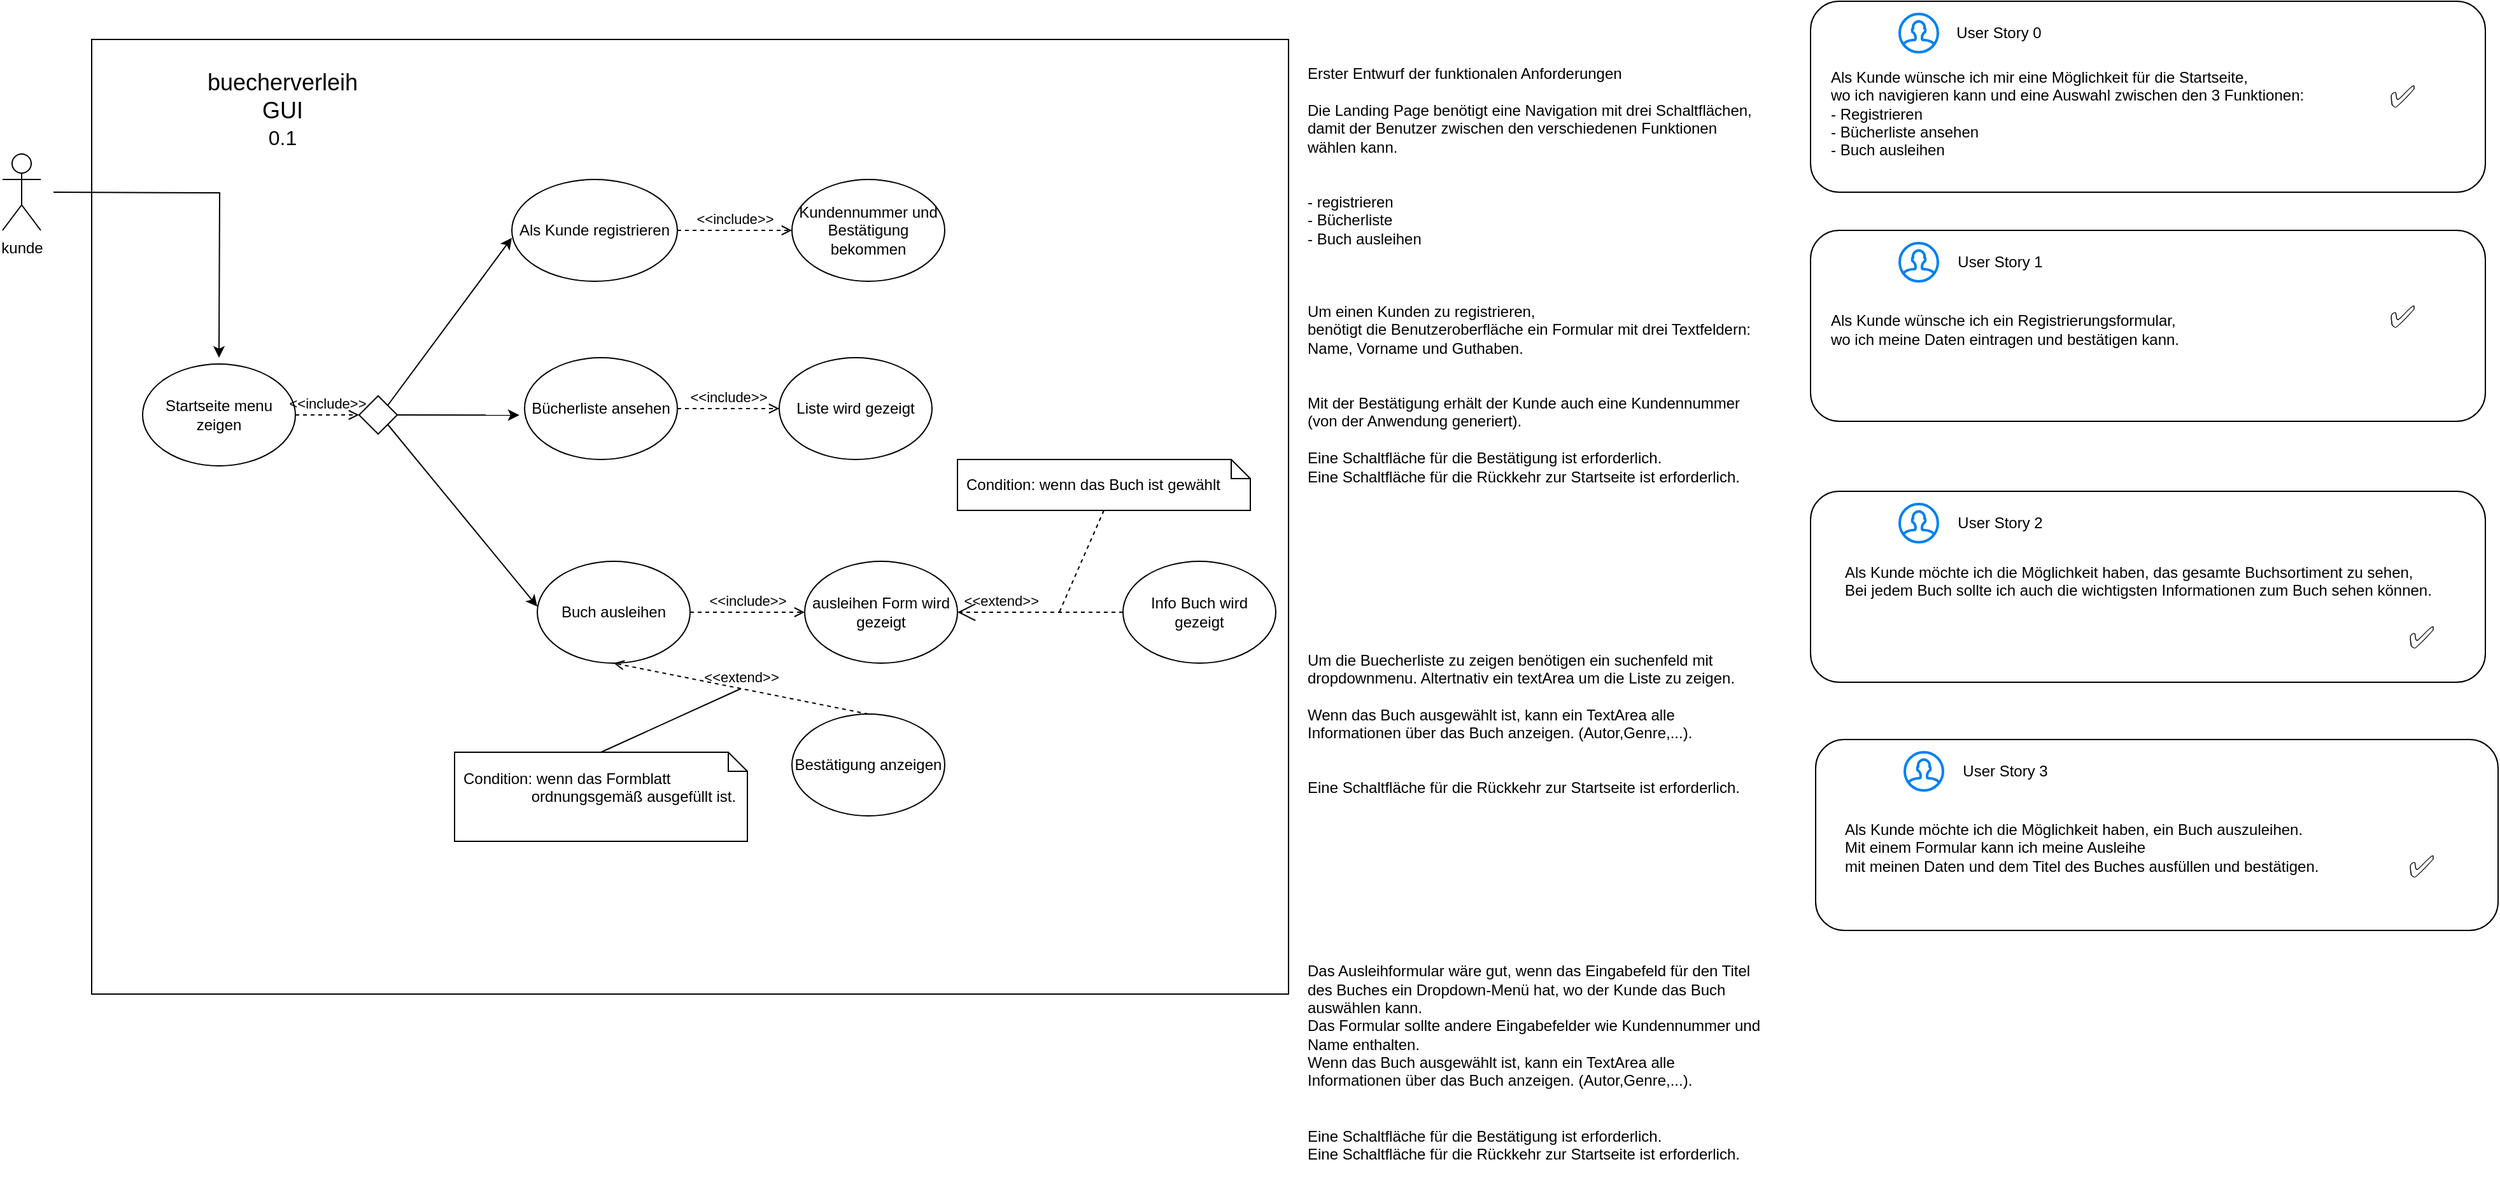 <mxfile version="22.0.0" type="device">
  <diagram name="Seite-1" id="uxTLcfkTgohi3he8zT08">
    <mxGraphModel dx="2276" dy="689" grid="1" gridSize="10" guides="1" tooltips="1" connect="1" arrows="1" fold="1" page="1" pageScale="1" pageWidth="827" pageHeight="1169" math="0" shadow="0">
      <root>
        <mxCell id="0" />
        <mxCell id="1" parent="0" />
        <mxCell id="-Hhe_IaTKdPIlDTNNeOO-61" value="" style="rounded=1;whiteSpace=wrap;html=1;" parent="1" vertex="1">
          <mxGeometry x="1170" y="50" width="530" height="150" as="geometry" />
        </mxCell>
        <mxCell id="-Hhe_IaTKdPIlDTNNeOO-51" value="" style="rounded=0;whiteSpace=wrap;html=1;" parent="1" vertex="1">
          <mxGeometry x="-180" y="80" width="940" height="750" as="geometry" />
        </mxCell>
        <mxCell id="-Hhe_IaTKdPIlDTNNeOO-38" style="edgeStyle=orthogonalEdgeStyle;rounded=0;orthogonalLoop=1;jettySize=auto;html=1;" parent="1" edge="1">
          <mxGeometry relative="1" as="geometry">
            <mxPoint x="-80" y="330" as="targetPoint" />
            <mxPoint x="-210" y="200" as="sourcePoint" />
          </mxGeometry>
        </mxCell>
        <mxCell id="-Hhe_IaTKdPIlDTNNeOO-1" value="&lt;div&gt;kunde&lt;/div&gt;&lt;div&gt;&lt;br&gt;&lt;/div&gt;" style="shape=umlActor;verticalLabelPosition=bottom;verticalAlign=top;html=1;" parent="1" vertex="1">
          <mxGeometry x="-250" y="170" width="30" height="60" as="geometry" />
        </mxCell>
        <mxCell id="-Hhe_IaTKdPIlDTNNeOO-2" value="Als Kunde registrieren" style="ellipse;whiteSpace=wrap;html=1;" parent="1" vertex="1">
          <mxGeometry x="150" y="190" width="130" height="80" as="geometry" />
        </mxCell>
        <mxCell id="-Hhe_IaTKdPIlDTNNeOO-5" value="Kundennummer und Bestätigung bekommen" style="ellipse;whiteSpace=wrap;html=1;" parent="1" vertex="1">
          <mxGeometry x="370" y="190" width="120" height="80" as="geometry" />
        </mxCell>
        <mxCell id="-Hhe_IaTKdPIlDTNNeOO-6" value="&amp;lt;&amp;lt;include&amp;gt;&amp;gt;" style="html=1;verticalAlign=bottom;labelBackgroundColor=none;endArrow=open;endFill=0;dashed=1;rounded=0;exitX=1;exitY=0.5;exitDx=0;exitDy=0;entryX=0;entryY=0.5;entryDx=0;entryDy=0;" parent="1" source="-Hhe_IaTKdPIlDTNNeOO-2" target="-Hhe_IaTKdPIlDTNNeOO-5" edge="1">
          <mxGeometry width="160" relative="1" as="geometry">
            <mxPoint x="140" y="430" as="sourcePoint" />
            <mxPoint x="300" y="430" as="targetPoint" />
          </mxGeometry>
        </mxCell>
        <mxCell id="-Hhe_IaTKdPIlDTNNeOO-7" value="&lt;div&gt;&lt;font style=&quot;font-size: 18px;&quot;&gt;buecherverleih GUI &lt;br&gt;&lt;/font&gt;&lt;/div&gt;&lt;div&gt;&lt;font size=&quot;3&quot;&gt;0.1&lt;/font&gt;&lt;/div&gt;" style="text;html=1;strokeColor=none;fillColor=none;align=center;verticalAlign=middle;whiteSpace=wrap;rounded=0;" parent="1" vertex="1">
          <mxGeometry x="-60" y="120" width="60" height="30" as="geometry" />
        </mxCell>
        <mxCell id="-Hhe_IaTKdPIlDTNNeOO-9" value="Bücherliste ansehen&lt;br&gt;" style="ellipse;whiteSpace=wrap;html=1;" parent="1" vertex="1">
          <mxGeometry x="160" y="330" width="120" height="80" as="geometry" />
        </mxCell>
        <mxCell id="-Hhe_IaTKdPIlDTNNeOO-11" value="Buch ausleihen" style="ellipse;whiteSpace=wrap;html=1;" parent="1" vertex="1">
          <mxGeometry x="170" y="490" width="120" height="80" as="geometry" />
        </mxCell>
        <mxCell id="-Hhe_IaTKdPIlDTNNeOO-14" value="Bestätigung anzeigen" style="ellipse;whiteSpace=wrap;html=1;" parent="1" vertex="1">
          <mxGeometry x="370" y="610" width="120" height="80" as="geometry" />
        </mxCell>
        <mxCell id="-Hhe_IaTKdPIlDTNNeOO-15" value="Liste wird gezeigt" style="ellipse;whiteSpace=wrap;html=1;" parent="1" vertex="1">
          <mxGeometry x="360" y="330" width="120" height="80" as="geometry" />
        </mxCell>
        <mxCell id="-Hhe_IaTKdPIlDTNNeOO-17" value="&amp;lt;&amp;lt;include&amp;gt;&amp;gt;" style="html=1;verticalAlign=bottom;labelBackgroundColor=none;endArrow=open;endFill=0;dashed=1;rounded=0;entryX=0;entryY=0.5;entryDx=0;entryDy=0;exitX=1;exitY=0.5;exitDx=0;exitDy=0;" parent="1" source="-Hhe_IaTKdPIlDTNNeOO-9" target="-Hhe_IaTKdPIlDTNNeOO-15" edge="1">
          <mxGeometry width="160" relative="1" as="geometry">
            <mxPoint x="140" y="430" as="sourcePoint" />
            <mxPoint x="300" y="430" as="targetPoint" />
          </mxGeometry>
        </mxCell>
        <mxCell id="-Hhe_IaTKdPIlDTNNeOO-20" value="&lt;div&gt;Erster Entwurf der funktionalen Anforderungen&lt;/div&gt;&lt;div&gt;&lt;br&gt;&lt;/div&gt;&lt;div&gt;Die Landing Page benötigt eine Navigation mit drei Schaltflächen, damit der Benutzer zwischen den verschiedenen Funktionen wählen kann.&lt;br&gt;&lt;br&gt;&lt;br&gt;&lt;/div&gt;&lt;div&gt;- registrieren &lt;br&gt;&lt;/div&gt;&lt;div&gt;- Bücherliste &lt;br&gt;&lt;/div&gt;&lt;div&gt;- Buch ausleihen &lt;br&gt;&lt;/div&gt;&lt;div&gt;&lt;br&gt;&lt;/div&gt;&lt;br&gt;&lt;div&gt;&lt;br&gt;&lt;/div&gt;Um einen Kunden zu registrieren,&lt;br&gt;benötigt die Benutzeroberfläche ein Formular mit drei Textfeldern: Name, Vorname und Guthaben.&lt;br&gt;&lt;br&gt;&lt;br&gt;&lt;div&gt;Mit der Bestätigung erhält der Kunde auch eine Kundennummer (von der Anwendung generiert).&lt;/div&gt;&lt;div&gt;&lt;br&gt;&lt;/div&gt;&lt;div&gt;Eine Schaltfläche für die Bestätigung ist erforderlich.&lt;/div&gt;&lt;div&gt;Eine Schaltfläche für die Rückkehr zur Startseite ist erforderlich.&lt;/div&gt;&lt;br&gt;&lt;br&gt;&lt;div&gt;&lt;br&gt;&lt;/div&gt;&lt;div&gt;&lt;br&gt;&lt;/div&gt;&lt;div&gt;&lt;br&gt;&lt;/div&gt;&lt;div&gt;&lt;br&gt;&lt;/div&gt;&lt;div&gt;&lt;br&gt;&lt;/div&gt;&lt;div&gt;&lt;br&gt;&lt;/div&gt;&lt;div&gt;&lt;br&gt;&lt;/div&gt;&lt;div&gt;Um die Buecherliste zu zeigen benötigen ein suchenfeld mit dropdownmenu. Altertnativ ein textArea um die Liste zu zeigen. &lt;br&gt;&lt;/div&gt;&lt;div&gt;&lt;br&gt;&lt;/div&gt;&lt;div&gt;Wenn das Buch ausgewählt ist, kann ein TextArea alle Informationen über das Buch anzeigen. (Autor,Genre,...).&lt;/div&gt;&lt;div&gt;&lt;br&gt;&lt;/div&gt;&lt;div&gt;&lt;br&gt;&lt;/div&gt;&lt;div&gt;Eine Schaltfläche für die Rückkehr zur Startseite ist erforderlich.&lt;/div&gt;&lt;div&gt;&lt;br&gt;&lt;/div&gt;&lt;div&gt;&lt;br&gt;&lt;/div&gt;&lt;div&gt;&lt;br&gt;&lt;/div&gt;&lt;div&gt;&lt;br&gt;&lt;/div&gt;&lt;div&gt;&lt;br&gt;&lt;/div&gt;&lt;div&gt;&lt;br&gt;&lt;/div&gt;&lt;div&gt;&lt;br&gt;&lt;/div&gt;&lt;div&gt;&lt;br&gt;&lt;/div&gt;&lt;div&gt;&lt;br&gt;&lt;/div&gt;Das Ausleihformular wäre gut, wenn das Eingabefeld für den Titel des Buches ein Dropdown-Menü hat, wo der Kunde das Buch auswählen kann.&lt;br&gt;Das Formular sollte andere Eingabefelder wie Kundennummer und Name enthalten.&lt;br&gt;&lt;div&gt;Wenn das Buch ausgewählt ist, kann ein TextArea alle Informationen über das Buch anzeigen. (Autor,Genre,...).&lt;/div&gt;&lt;br&gt;&lt;div&gt;&lt;br&gt;&lt;/div&gt;&lt;div&gt;Eine Schaltfläche für die Bestätigung ist erforderlich.&lt;/div&gt;&lt;div&gt;Eine Schaltfläche für die Rückkehr zur Startseite ist erforderlich.&lt;br&gt;&lt;br&gt;&lt;br&gt;&lt;br&gt;&lt;br&gt;&lt;br&gt;&lt;/div&gt;" style="text;html=1;strokeColor=none;fillColor=none;spacing=5;spacingTop=-20;whiteSpace=wrap;overflow=hidden;rounded=0;" parent="1" vertex="1">
          <mxGeometry x="770" y="110" width="370" height="880" as="geometry" />
        </mxCell>
        <mxCell id="-Hhe_IaTKdPIlDTNNeOO-21" value="ausleihen Form wird gezeigt" style="ellipse;whiteSpace=wrap;html=1;" parent="1" vertex="1">
          <mxGeometry x="380" y="490" width="120" height="80" as="geometry" />
        </mxCell>
        <mxCell id="-Hhe_IaTKdPIlDTNNeOO-22" value="&amp;lt;&amp;lt;include&amp;gt;&amp;gt;" style="html=1;verticalAlign=bottom;labelBackgroundColor=none;endArrow=open;endFill=0;dashed=1;rounded=0;exitX=1;exitY=0.5;exitDx=0;exitDy=0;entryX=0;entryY=0.5;entryDx=0;entryDy=0;" parent="1" source="-Hhe_IaTKdPIlDTNNeOO-11" target="-Hhe_IaTKdPIlDTNNeOO-21" edge="1">
          <mxGeometry width="160" relative="1" as="geometry">
            <mxPoint x="330" y="350" as="sourcePoint" />
            <mxPoint x="490" y="350" as="targetPoint" />
          </mxGeometry>
        </mxCell>
        <mxCell id="-Hhe_IaTKdPIlDTNNeOO-24" value="&amp;lt;&amp;lt;extend&amp;gt;&amp;gt;" style="html=1;verticalAlign=bottom;labelBackgroundColor=none;endArrow=open;endFill=0;dashed=1;rounded=0;exitX=0.5;exitY=0;exitDx=0;exitDy=0;entryX=0.5;entryY=1;entryDx=0;entryDy=0;" parent="1" source="-Hhe_IaTKdPIlDTNNeOO-14" target="-Hhe_IaTKdPIlDTNNeOO-11" edge="1">
          <mxGeometry width="160" relative="1" as="geometry">
            <mxPoint x="330" y="350" as="sourcePoint" />
            <mxPoint x="490" y="350" as="targetPoint" />
          </mxGeometry>
        </mxCell>
        <mxCell id="-Hhe_IaTKdPIlDTNNeOO-25" value="Condition: wenn das Formblatt                 ordnungsgemäß ausgefüllt ist.&#xa;" style="shape=note;size=15;spacingLeft=5;align=left;whiteSpace=wrap;" parent="1" vertex="1">
          <mxGeometry x="105" y="640" width="230" height="70" as="geometry" />
        </mxCell>
        <mxCell id="-Hhe_IaTKdPIlDTNNeOO-28" value="" style="endArrow=none;html=1;rounded=0;exitX=0.5;exitY=0;exitDx=0;exitDy=0;exitPerimeter=0;" parent="1" source="-Hhe_IaTKdPIlDTNNeOO-25" edge="1">
          <mxGeometry width="50" height="50" relative="1" as="geometry">
            <mxPoint x="380" y="380" as="sourcePoint" />
            <mxPoint x="330" y="590" as="targetPoint" />
          </mxGeometry>
        </mxCell>
        <mxCell id="-Hhe_IaTKdPIlDTNNeOO-29" value="Info Buch wird gezeigt" style="ellipse;whiteSpace=wrap;html=1;" parent="1" vertex="1">
          <mxGeometry x="630" y="490" width="120" height="80" as="geometry" />
        </mxCell>
        <mxCell id="-Hhe_IaTKdPIlDTNNeOO-30" value="Condition: wenn das Buch ist gewählt" style="shape=note;size=15;spacingLeft=5;align=left;whiteSpace=wrap;" parent="1" vertex="1">
          <mxGeometry x="500" y="410" width="230" height="40" as="geometry" />
        </mxCell>
        <mxCell id="-Hhe_IaTKdPIlDTNNeOO-31" value="&amp;lt;&amp;lt;extend&amp;gt;&amp;gt;" style="align=right;html=1;verticalAlign=bottom;rounded=0;labelBackgroundColor=none;endArrow=open;endSize=12;dashed=1;exitX=0;exitY=0.5;exitDx=0;exitDy=0;entryX=1;entryY=0.5;entryDx=0;entryDy=0;" parent="1" source="-Hhe_IaTKdPIlDTNNeOO-29" target="-Hhe_IaTKdPIlDTNNeOO-21" edge="1">
          <mxGeometry relative="1" as="geometry">
            <mxPoint x="480" y="490" as="targetPoint" />
            <mxPoint x="640" y="490" as="sourcePoint" />
          </mxGeometry>
        </mxCell>
        <mxCell id="-Hhe_IaTKdPIlDTNNeOO-32" value="" style="edgeStyle=none;html=1;endArrow=none;rounded=0;labelBackgroundColor=none;dashed=1;exitX=0.5;exitY=1;" parent="1" source="-Hhe_IaTKdPIlDTNNeOO-30" edge="1">
          <mxGeometry relative="1" as="geometry">
            <mxPoint x="580" y="530" as="targetPoint" />
          </mxGeometry>
        </mxCell>
        <mxCell id="-Hhe_IaTKdPIlDTNNeOO-33" value="Startseite menu zeigen" style="ellipse;whiteSpace=wrap;html=1;" parent="1" vertex="1">
          <mxGeometry x="-140" y="335" width="120" height="80" as="geometry" />
        </mxCell>
        <mxCell id="-Hhe_IaTKdPIlDTNNeOO-44" value="" style="rhombus;" parent="1" vertex="1">
          <mxGeometry x="30" y="360" width="30" height="30" as="geometry" />
        </mxCell>
        <mxCell id="-Hhe_IaTKdPIlDTNNeOO-47" value="&amp;lt;&amp;lt;include&amp;gt;&amp;gt;" style="html=1;verticalAlign=bottom;labelBackgroundColor=none;endArrow=open;endFill=0;dashed=1;rounded=0;exitX=1;exitY=0.5;exitDx=0;exitDy=0;entryX=0;entryY=0.5;entryDx=0;entryDy=0;" parent="1" source="-Hhe_IaTKdPIlDTNNeOO-33" target="-Hhe_IaTKdPIlDTNNeOO-44" edge="1">
          <mxGeometry width="160" relative="1" as="geometry">
            <mxPoint x="30" y="390" as="sourcePoint" />
            <mxPoint x="190" y="390" as="targetPoint" />
          </mxGeometry>
        </mxCell>
        <mxCell id="-Hhe_IaTKdPIlDTNNeOO-48" value="" style="endArrow=classic;html=1;rounded=0;exitX=1;exitY=0.5;exitDx=0;exitDy=0;entryX=-0.034;entryY=0.564;entryDx=0;entryDy=0;entryPerimeter=0;" parent="1" source="-Hhe_IaTKdPIlDTNNeOO-44" target="-Hhe_IaTKdPIlDTNNeOO-9" edge="1">
          <mxGeometry width="50" height="50" relative="1" as="geometry">
            <mxPoint x="90" y="410" as="sourcePoint" />
            <mxPoint x="140" y="360" as="targetPoint" />
          </mxGeometry>
        </mxCell>
        <mxCell id="-Hhe_IaTKdPIlDTNNeOO-49" value="" style="endArrow=classic;html=1;rounded=0;exitX=1;exitY=0;exitDx=0;exitDy=0;entryX=0;entryY=0.573;entryDx=0;entryDy=0;entryPerimeter=0;" parent="1" source="-Hhe_IaTKdPIlDTNNeOO-44" target="-Hhe_IaTKdPIlDTNNeOO-2" edge="1">
          <mxGeometry width="50" height="50" relative="1" as="geometry">
            <mxPoint x="90" y="410" as="sourcePoint" />
            <mxPoint x="140" y="360" as="targetPoint" />
          </mxGeometry>
        </mxCell>
        <mxCell id="-Hhe_IaTKdPIlDTNNeOO-50" value="" style="endArrow=classic;html=1;rounded=0;exitX=1;exitY=1;exitDx=0;exitDy=0;entryX=0;entryY=0.444;entryDx=0;entryDy=0;entryPerimeter=0;" parent="1" source="-Hhe_IaTKdPIlDTNNeOO-44" target="-Hhe_IaTKdPIlDTNNeOO-11" edge="1">
          <mxGeometry width="50" height="50" relative="1" as="geometry">
            <mxPoint x="90" y="410" as="sourcePoint" />
            <mxPoint x="140" y="360" as="targetPoint" />
          </mxGeometry>
        </mxCell>
        <mxCell id="-Hhe_IaTKdPIlDTNNeOO-52" value="" style="html=1;verticalLabelPosition=bottom;align=center;labelBackgroundColor=#ffffff;verticalAlign=top;strokeWidth=2;strokeColor=#0080F0;shadow=0;dashed=0;shape=mxgraph.ios7.icons.user;" parent="1" vertex="1">
          <mxGeometry x="1240" y="60" width="30" height="30" as="geometry" />
        </mxCell>
        <mxCell id="-Hhe_IaTKdPIlDTNNeOO-53" value="&lt;div&gt;User Story 0&lt;/div&gt;" style="text;html=1;strokeColor=none;fillColor=none;align=center;verticalAlign=middle;whiteSpace=wrap;rounded=0;" parent="1" vertex="1">
          <mxGeometry x="1258" y="60" width="120" height="30" as="geometry" />
        </mxCell>
        <mxCell id="-Hhe_IaTKdPIlDTNNeOO-58" value="&lt;div align=&quot;left&quot;&gt;&lt;br&gt;&lt;/div&gt;&lt;div&gt;&lt;br&gt;&lt;/div&gt;Als Kunde wünsche ich mir eine Möglichkeit für die Startseite,&lt;br&gt;wo ich navigieren kann und eine Auswahl zwischen den 3 Funktionen:&lt;br&gt;- Registrieren&lt;br&gt;- Bücherliste ansehen&lt;br&gt;- Buch ausleihen" style="text;html=1;align=left;verticalAlign=middle;resizable=0;points=[];autosize=1;strokeColor=none;fillColor=none;" parent="1" vertex="1">
          <mxGeometry x="1184" y="69" width="390" height="110" as="geometry" />
        </mxCell>
        <mxCell id="-Hhe_IaTKdPIlDTNNeOO-70" value="" style="rounded=1;whiteSpace=wrap;html=1;" parent="1" vertex="1">
          <mxGeometry x="1174" y="630" width="536" height="150" as="geometry" />
        </mxCell>
        <mxCell id="-Hhe_IaTKdPIlDTNNeOO-71" value="" style="html=1;verticalLabelPosition=bottom;align=center;labelBackgroundColor=#ffffff;verticalAlign=top;strokeWidth=2;strokeColor=#0080F0;shadow=0;dashed=0;shape=mxgraph.ios7.icons.user;" parent="1" vertex="1">
          <mxGeometry x="1244" y="640" width="30" height="30" as="geometry" />
        </mxCell>
        <mxCell id="-Hhe_IaTKdPIlDTNNeOO-72" value="&lt;div&gt;User Story 3&lt;br&gt;&lt;/div&gt;" style="text;html=1;strokeColor=none;fillColor=none;align=center;verticalAlign=middle;whiteSpace=wrap;rounded=0;" parent="1" vertex="1">
          <mxGeometry x="1263" y="640" width="120" height="30" as="geometry" />
        </mxCell>
        <mxCell id="-Hhe_IaTKdPIlDTNNeOO-74" value="" style="rounded=1;whiteSpace=wrap;html=1;" parent="1" vertex="1">
          <mxGeometry x="1170" y="230" width="530" height="150" as="geometry" />
        </mxCell>
        <mxCell id="-Hhe_IaTKdPIlDTNNeOO-75" value="" style="html=1;verticalLabelPosition=bottom;align=center;labelBackgroundColor=#ffffff;verticalAlign=top;strokeWidth=2;strokeColor=#0080F0;shadow=0;dashed=0;shape=mxgraph.ios7.icons.user;" parent="1" vertex="1">
          <mxGeometry x="1240" y="240" width="30" height="30" as="geometry" />
        </mxCell>
        <mxCell id="-Hhe_IaTKdPIlDTNNeOO-76" value="&lt;div&gt;User Story 1&lt;/div&gt;" style="text;html=1;strokeColor=none;fillColor=none;align=center;verticalAlign=middle;whiteSpace=wrap;rounded=0;" parent="1" vertex="1">
          <mxGeometry x="1259" y="240" width="120" height="30" as="geometry" />
        </mxCell>
        <mxCell id="-Hhe_IaTKdPIlDTNNeOO-77" value="Als Kunde wünsche ich ein Registrierungsformular,&lt;br&gt;wo ich meine Daten eintragen und bestätigen kann." style="text;html=1;align=left;verticalAlign=middle;resizable=0;points=[];autosize=1;strokeColor=none;fillColor=none;" parent="1" vertex="1">
          <mxGeometry x="1184" y="288" width="290" height="40" as="geometry" />
        </mxCell>
        <mxCell id="-Hhe_IaTKdPIlDTNNeOO-78" value="" style="rounded=1;whiteSpace=wrap;html=1;" parent="1" vertex="1">
          <mxGeometry x="1170" y="435" width="530" height="150" as="geometry" />
        </mxCell>
        <mxCell id="-Hhe_IaTKdPIlDTNNeOO-79" value="" style="html=1;verticalLabelPosition=bottom;align=center;labelBackgroundColor=#ffffff;verticalAlign=top;strokeWidth=2;strokeColor=#0080F0;shadow=0;dashed=0;shape=mxgraph.ios7.icons.user;" parent="1" vertex="1">
          <mxGeometry x="1240" y="445" width="30" height="30" as="geometry" />
        </mxCell>
        <mxCell id="-Hhe_IaTKdPIlDTNNeOO-80" value="&lt;div&gt;User Story 2&lt;br&gt;&lt;/div&gt;" style="text;html=1;strokeColor=none;fillColor=none;align=center;verticalAlign=middle;whiteSpace=wrap;rounded=0;" parent="1" vertex="1">
          <mxGeometry x="1259" y="445" width="120" height="30" as="geometry" />
        </mxCell>
        <mxCell id="-Hhe_IaTKdPIlDTNNeOO-81" value="Als Kunde möchte ich die Möglichkeit haben, das gesamte Buchsortiment zu sehen,&lt;br&gt;Bei jedem Buch sollte ich auch die wichtigsten Informationen zum Buch sehen können.&lt;br&gt;&lt;br&gt;&lt;br&gt;" style="text;html=1;align=left;verticalAlign=middle;resizable=0;points=[];autosize=1;strokeColor=none;fillColor=none;" parent="1" vertex="1">
          <mxGeometry x="1195" y="485" width="480" height="70" as="geometry" />
        </mxCell>
        <mxCell id="-Hhe_IaTKdPIlDTNNeOO-82" value="&lt;div&gt;Als Kunde möchte ich die Möglichkeit haben, ein Buch auszuleihen.&lt;/div&gt;&lt;div&gt;Mit einem Formular kann ich meine Ausleihe&lt;/div&gt;mit meinen Daten und dem Titel des Buches ausfüllen und bestätigen." style="text;html=1;align=left;verticalAlign=middle;resizable=0;points=[];autosize=1;strokeColor=none;fillColor=none;" parent="1" vertex="1">
          <mxGeometry x="1195" y="685" width="390" height="60" as="geometry" />
        </mxCell>
        <mxCell id="UxeK1BwtODX440jXkS57-1" value="&lt;font style=&quot;font-size: 24px;&quot;&gt;✅&lt;/font&gt;" style="text;html=1;strokeColor=none;fillColor=none;align=center;verticalAlign=middle;whiteSpace=wrap;rounded=0;" vertex="1" parent="1">
          <mxGeometry x="1595" y="95" width="80" height="60" as="geometry" />
        </mxCell>
        <mxCell id="UxeK1BwtODX440jXkS57-2" value="&lt;font style=&quot;font-size: 24px;&quot;&gt;✅&lt;/font&gt;" style="text;html=1;strokeColor=none;fillColor=none;align=center;verticalAlign=middle;whiteSpace=wrap;rounded=0;" vertex="1" parent="1">
          <mxGeometry x="1595" y="268" width="80" height="60" as="geometry" />
        </mxCell>
        <mxCell id="UxeK1BwtODX440jXkS57-3" value="&lt;font style=&quot;font-size: 24px;&quot;&gt;✅&lt;/font&gt;" style="text;html=1;strokeColor=none;fillColor=none;align=center;verticalAlign=middle;whiteSpace=wrap;rounded=0;" vertex="1" parent="1">
          <mxGeometry x="1610" y="520" width="80" height="60" as="geometry" />
        </mxCell>
        <mxCell id="UxeK1BwtODX440jXkS57-4" value="&lt;font style=&quot;font-size: 24px;&quot;&gt;✅&lt;/font&gt;" style="text;html=1;strokeColor=none;fillColor=none;align=center;verticalAlign=middle;whiteSpace=wrap;rounded=0;" vertex="1" parent="1">
          <mxGeometry x="1610" y="700" width="80" height="60" as="geometry" />
        </mxCell>
      </root>
    </mxGraphModel>
  </diagram>
</mxfile>
